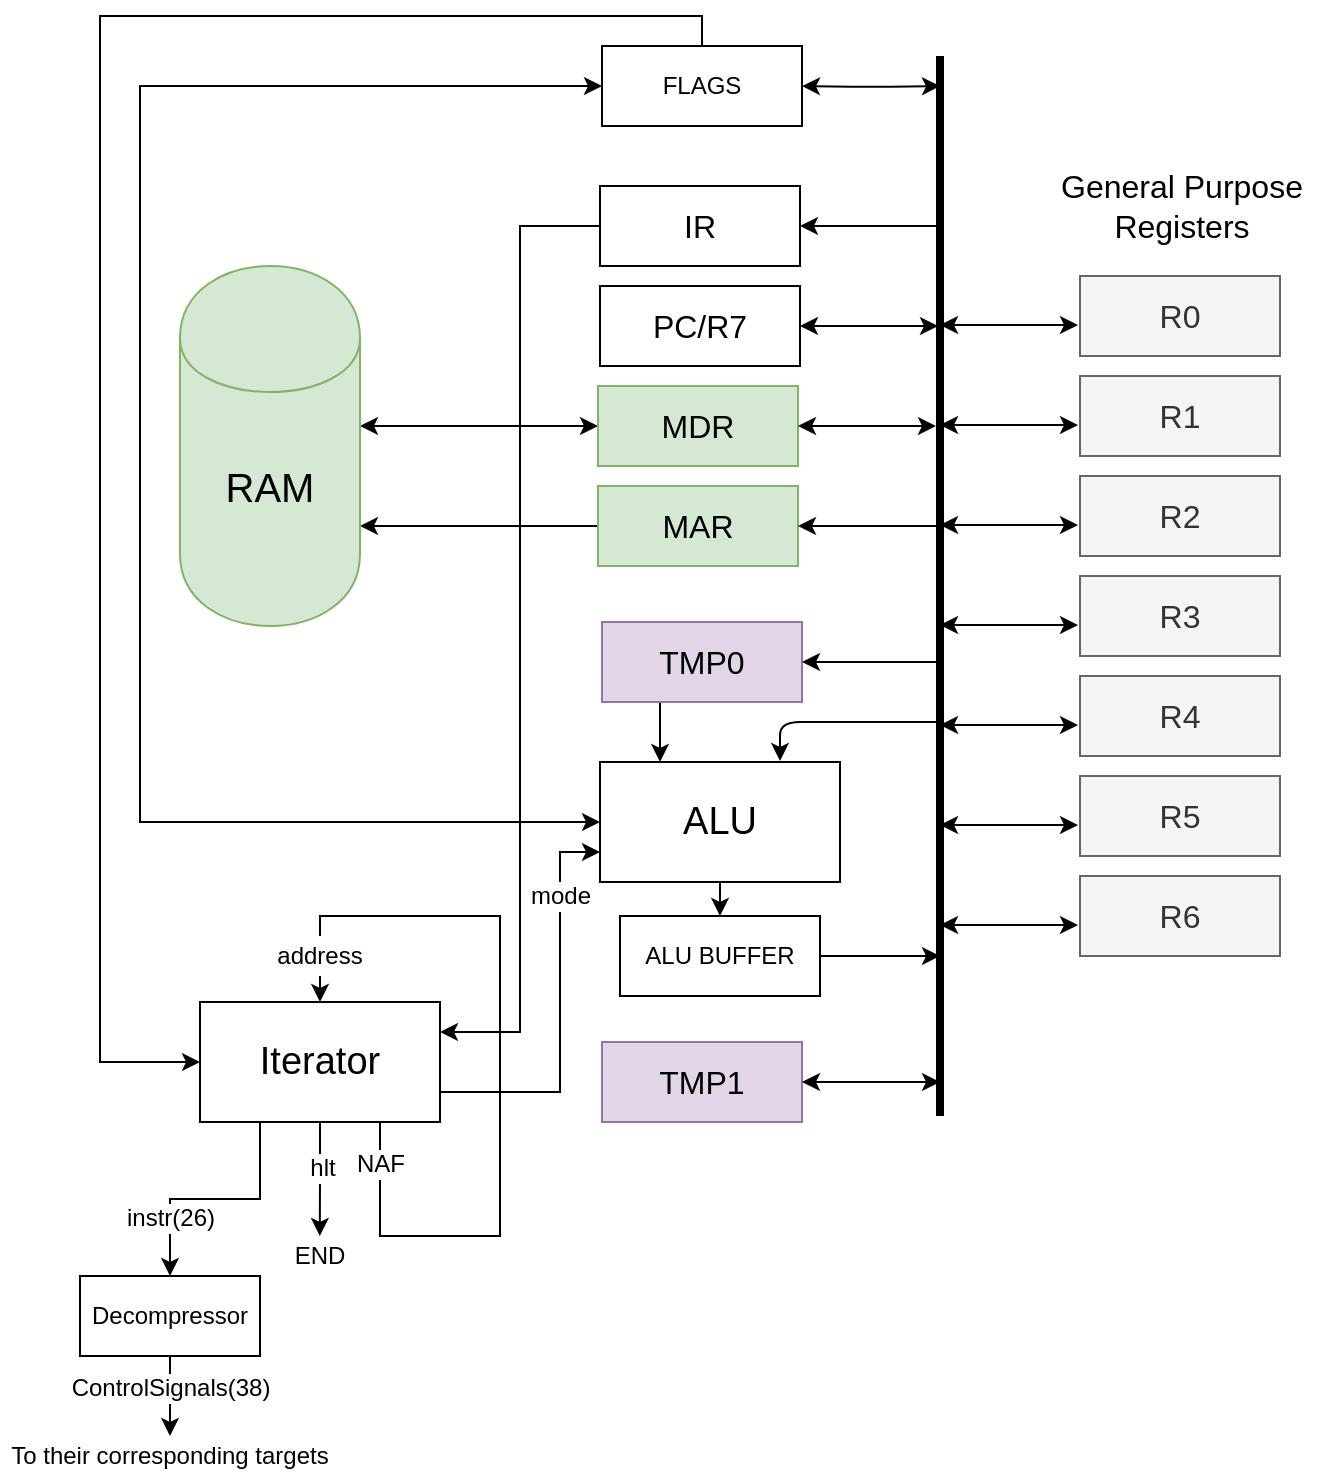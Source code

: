<mxfile version="12.3.2" type="device" pages="1"><diagram id="rEtOQVhriV5oF6DCWLlc" name="Page-1"><mxGraphModel dx="942" dy="700" grid="1" gridSize="10" guides="1" tooltips="1" connect="1" arrows="1" fold="1" page="1" pageScale="1" pageWidth="850" pageHeight="1100" math="0" shadow="0"><root><mxCell id="0"/><mxCell id="1" parent="0"/><mxCell id="8F-LLzKpFCXrzS5mq5PU-5" style="edgeStyle=orthogonalEdgeStyle;rounded=0;orthogonalLoop=1;jettySize=auto;html=1;exitX=0.5;exitY=1;exitDx=0;exitDy=0;entryX=0.25;entryY=0;entryDx=0;entryDy=0;" parent="1" source="8F-LLzKpFCXrzS5mq5PU-1" target="8F-LLzKpFCXrzS5mq5PU-4" edge="1"><mxGeometry relative="1" as="geometry"/></mxCell><mxCell id="8F-LLzKpFCXrzS5mq5PU-1" value="&lt;font style=&quot;font-size: 16px&quot;&gt;TMP0&lt;/font&gt;" style="rounded=0;whiteSpace=wrap;html=1;fillColor=#e1d5e7;strokeColor=#9673a6;" parent="1" vertex="1"><mxGeometry x="331" y="453" width="100" height="40" as="geometry"/></mxCell><mxCell id="8F-LLzKpFCXrzS5mq5PU-9" style="edgeStyle=orthogonalEdgeStyle;rounded=0;orthogonalLoop=1;jettySize=auto;html=1;exitX=0.5;exitY=1;exitDx=0;exitDy=0;entryX=0.5;entryY=0;entryDx=0;entryDy=0;" parent="1" source="8F-LLzKpFCXrzS5mq5PU-4" target="8F-LLzKpFCXrzS5mq5PU-8" edge="1"><mxGeometry relative="1" as="geometry"/></mxCell><mxCell id="8F-LLzKpFCXrzS5mq5PU-4" value="&lt;font style=&quot;font-size: 19px&quot;&gt;ALU&lt;/font&gt;" style="rounded=0;whiteSpace=wrap;html=1;" parent="1" vertex="1"><mxGeometry x="330" y="523" width="120" height="60" as="geometry"/></mxCell><mxCell id="8F-LLzKpFCXrzS5mq5PU-10" style="edgeStyle=orthogonalEdgeStyle;rounded=0;orthogonalLoop=1;jettySize=auto;html=1;exitX=1;exitY=0.5;exitDx=0;exitDy=0;" parent="1" source="8F-LLzKpFCXrzS5mq5PU-8" edge="1"><mxGeometry relative="1" as="geometry"><mxPoint x="500" y="620" as="targetPoint"/></mxGeometry></mxCell><mxCell id="8F-LLzKpFCXrzS5mq5PU-8" value="&lt;font&gt;&lt;font style=&quot;font-size: 12px&quot;&gt;ALU BUFFER&lt;/font&gt;&lt;br&gt;&lt;/font&gt;" style="rounded=0;whiteSpace=wrap;html=1;" parent="1" vertex="1"><mxGeometry x="340" y="600" width="100" height="40" as="geometry"/></mxCell><mxCell id="8F-LLzKpFCXrzS5mq5PU-13" value="" style="endArrow=none;html=1;strokeWidth=4;rounded=1;" parent="1" edge="1"><mxGeometry width="50" height="50" relative="1" as="geometry"><mxPoint x="500" y="700" as="sourcePoint"/><mxPoint x="500" y="170" as="targetPoint"/></mxGeometry></mxCell><mxCell id="8F-LLzKpFCXrzS5mq5PU-16" value="" style="endArrow=classic;html=1;strokeWidth=1;" parent="1" edge="1"><mxGeometry width="50" height="50" relative="1" as="geometry"><mxPoint x="500" y="503" as="sourcePoint"/><mxPoint x="420" y="522.5" as="targetPoint"/><Array as="points"><mxPoint x="420" y="503"/></Array></mxGeometry></mxCell><mxCell id="8F-LLzKpFCXrzS5mq5PU-17" value="" style="endArrow=classic;html=1;strokeWidth=1;entryX=1;entryY=0.5;entryDx=0;entryDy=0;" parent="1" target="8F-LLzKpFCXrzS5mq5PU-1" edge="1"><mxGeometry width="50" height="50" relative="1" as="geometry"><mxPoint x="500" y="473" as="sourcePoint"/><mxPoint x="550" y="423" as="targetPoint"/></mxGeometry></mxCell><mxCell id="8F-LLzKpFCXrzS5mq5PU-20" value="&lt;font style=&quot;font-size: 16px&quot;&gt;R6&lt;br&gt;&lt;/font&gt;" style="rounded=0;whiteSpace=wrap;html=1;fillColor=#f5f5f5;strokeColor=#666666;fontColor=#333333;" parent="1" vertex="1"><mxGeometry x="570" y="580" width="100" height="40" as="geometry"/></mxCell><mxCell id="8F-LLzKpFCXrzS5mq5PU-21" value="" style="endArrow=classic;startArrow=classic;html=1;" parent="1" edge="1"><mxGeometry width="50" height="50" relative="1" as="geometry"><mxPoint x="500" y="604.5" as="sourcePoint"/><mxPoint x="569" y="604.5" as="targetPoint"/></mxGeometry></mxCell><mxCell id="8F-LLzKpFCXrzS5mq5PU-22" value="&lt;font style=&quot;font-size: 16px&quot;&gt;R5&lt;br&gt;&lt;/font&gt;" style="rounded=0;whiteSpace=wrap;html=1;fillColor=#f5f5f5;strokeColor=#666666;fontColor=#333333;" parent="1" vertex="1"><mxGeometry x="570" y="530" width="100" height="40" as="geometry"/></mxCell><mxCell id="8F-LLzKpFCXrzS5mq5PU-23" value="" style="endArrow=classic;startArrow=classic;html=1;" parent="1" edge="1"><mxGeometry width="50" height="50" relative="1" as="geometry"><mxPoint x="500" y="554.5" as="sourcePoint"/><mxPoint x="569" y="554.5" as="targetPoint"/></mxGeometry></mxCell><mxCell id="8F-LLzKpFCXrzS5mq5PU-24" value="&lt;font style=&quot;font-size: 16px&quot;&gt;R4&lt;br&gt;&lt;/font&gt;" style="rounded=0;whiteSpace=wrap;html=1;fillColor=#f5f5f5;strokeColor=#666666;fontColor=#333333;" parent="1" vertex="1"><mxGeometry x="570" y="480" width="100" height="40" as="geometry"/></mxCell><mxCell id="8F-LLzKpFCXrzS5mq5PU-25" value="" style="endArrow=classic;startArrow=classic;html=1;" parent="1" edge="1"><mxGeometry width="50" height="50" relative="1" as="geometry"><mxPoint x="500" y="504.5" as="sourcePoint"/><mxPoint x="569" y="504.5" as="targetPoint"/></mxGeometry></mxCell><mxCell id="8F-LLzKpFCXrzS5mq5PU-26" value="&lt;font style=&quot;font-size: 16px&quot;&gt;R3&lt;br&gt;&lt;/font&gt;" style="rounded=0;whiteSpace=wrap;html=1;fillColor=#f5f5f5;strokeColor=#666666;fontColor=#333333;" parent="1" vertex="1"><mxGeometry x="570" y="430" width="100" height="40" as="geometry"/></mxCell><mxCell id="8F-LLzKpFCXrzS5mq5PU-27" value="" style="endArrow=classic;startArrow=classic;html=1;" parent="1" edge="1"><mxGeometry width="50" height="50" relative="1" as="geometry"><mxPoint x="500" y="454.5" as="sourcePoint"/><mxPoint x="569" y="454.5" as="targetPoint"/></mxGeometry></mxCell><mxCell id="8F-LLzKpFCXrzS5mq5PU-28" value="&lt;font style=&quot;font-size: 16px&quot;&gt;R2&lt;br&gt;&lt;/font&gt;" style="rounded=0;whiteSpace=wrap;html=1;fillColor=#f5f5f5;strokeColor=#666666;fontColor=#333333;" parent="1" vertex="1"><mxGeometry x="570" y="380" width="100" height="40" as="geometry"/></mxCell><mxCell id="8F-LLzKpFCXrzS5mq5PU-29" value="" style="endArrow=classic;startArrow=classic;html=1;" parent="1" edge="1"><mxGeometry width="50" height="50" relative="1" as="geometry"><mxPoint x="500" y="404.5" as="sourcePoint"/><mxPoint x="569" y="404.5" as="targetPoint"/></mxGeometry></mxCell><mxCell id="8F-LLzKpFCXrzS5mq5PU-30" value="&lt;font style=&quot;font-size: 16px&quot;&gt;R1&lt;br&gt;&lt;/font&gt;" style="rounded=0;whiteSpace=wrap;html=1;fillColor=#f5f5f5;strokeColor=#666666;fontColor=#333333;" parent="1" vertex="1"><mxGeometry x="570" y="330" width="100" height="40" as="geometry"/></mxCell><mxCell id="8F-LLzKpFCXrzS5mq5PU-31" value="" style="endArrow=classic;startArrow=classic;html=1;" parent="1" edge="1"><mxGeometry width="50" height="50" relative="1" as="geometry"><mxPoint x="500" y="354.5" as="sourcePoint"/><mxPoint x="569" y="354.5" as="targetPoint"/></mxGeometry></mxCell><mxCell id="8F-LLzKpFCXrzS5mq5PU-32" value="&lt;font style=&quot;font-size: 16px&quot;&gt;R0&lt;br&gt;&lt;/font&gt;" style="rounded=0;whiteSpace=wrap;html=1;fillColor=#f5f5f5;strokeColor=#666666;fontColor=#333333;" parent="1" vertex="1"><mxGeometry x="570" y="280" width="100" height="40" as="geometry"/></mxCell><mxCell id="8F-LLzKpFCXrzS5mq5PU-33" value="" style="endArrow=classic;startArrow=classic;html=1;" parent="1" edge="1"><mxGeometry width="50" height="50" relative="1" as="geometry"><mxPoint x="500" y="304.5" as="sourcePoint"/><mxPoint x="569" y="304.5" as="targetPoint"/></mxGeometry></mxCell><mxCell id="8F-LLzKpFCXrzS5mq5PU-34" value="&lt;font style=&quot;font-size: 16px&quot;&gt;PC/R7&lt;br&gt;&lt;/font&gt;" style="rounded=0;whiteSpace=wrap;html=1;" parent="1" vertex="1"><mxGeometry x="330" y="285" width="100" height="40" as="geometry"/></mxCell><mxCell id="8F-LLzKpFCXrzS5mq5PU-35" value="" style="endArrow=classic;startArrow=classic;html=1;" parent="1" edge="1"><mxGeometry width="50" height="50" relative="1" as="geometry"><mxPoint x="430.0" y="305" as="sourcePoint"/><mxPoint x="499" y="305" as="targetPoint"/></mxGeometry></mxCell><mxCell id="ZQMTjfCkhtaEV4nV-abT-2" style="edgeStyle=orthogonalEdgeStyle;rounded=0;orthogonalLoop=1;jettySize=auto;html=1;exitX=0;exitY=0.5;exitDx=0;exitDy=0;startArrow=classic;startFill=1;" parent="1" source="8F-LLzKpFCXrzS5mq5PU-36" edge="1"><mxGeometry relative="1" as="geometry"><mxPoint x="210" y="355" as="targetPoint"/></mxGeometry></mxCell><mxCell id="8F-LLzKpFCXrzS5mq5PU-36" value="&lt;font style=&quot;font-size: 16px&quot;&gt;MDR&lt;br&gt;&lt;/font&gt;" style="rounded=0;whiteSpace=wrap;html=1;fillColor=#d5e8d4;strokeColor=#82b366;" parent="1" vertex="1"><mxGeometry x="329" y="335" width="100" height="40" as="geometry"/></mxCell><mxCell id="8F-LLzKpFCXrzS5mq5PU-37" value="" style="endArrow=classic;startArrow=classic;html=1;endFill=1;" parent="1" edge="1"><mxGeometry width="50" height="50" relative="1" as="geometry"><mxPoint x="429.0" y="355" as="sourcePoint"/><mxPoint x="498" y="355" as="targetPoint"/></mxGeometry></mxCell><mxCell id="ZQMTjfCkhtaEV4nV-abT-3" style="edgeStyle=orthogonalEdgeStyle;rounded=0;orthogonalLoop=1;jettySize=auto;html=1;exitX=0;exitY=0.5;exitDx=0;exitDy=0;startArrow=none;startFill=0;entryX=1;entryY=0.722;entryDx=0;entryDy=0;entryPerimeter=0;endArrow=classic;endFill=1;" parent="1" source="8F-LLzKpFCXrzS5mq5PU-38" target="8F-LLzKpFCXrzS5mq5PU-53" edge="1"><mxGeometry relative="1" as="geometry"><mxPoint x="220" y="405" as="targetPoint"/></mxGeometry></mxCell><mxCell id="8F-LLzKpFCXrzS5mq5PU-38" value="&lt;font style=&quot;font-size: 16px&quot;&gt;MAR&lt;br&gt;&lt;/font&gt;" style="rounded=0;whiteSpace=wrap;html=1;fillColor=#d5e8d4;strokeColor=#82b366;" parent="1" vertex="1"><mxGeometry x="329" y="385" width="100" height="40" as="geometry"/></mxCell><mxCell id="8F-LLzKpFCXrzS5mq5PU-39" value="" style="endArrow=none;startArrow=classic;html=1;endFill=0;" parent="1" edge="1"><mxGeometry width="50" height="50" relative="1" as="geometry"><mxPoint x="429.0" y="405" as="sourcePoint"/><mxPoint x="498" y="405" as="targetPoint"/></mxGeometry></mxCell><mxCell id="fu1l0J8blERnomOIHEV_-3" style="edgeStyle=orthogonalEdgeStyle;rounded=0;orthogonalLoop=1;jettySize=auto;html=1;entryX=1;entryY=0.25;entryDx=0;entryDy=0;" parent="1" source="8F-LLzKpFCXrzS5mq5PU-41" target="fu1l0J8blERnomOIHEV_-2" edge="1"><mxGeometry relative="1" as="geometry"><mxPoint x="290" y="673" as="targetPoint"/></mxGeometry></mxCell><mxCell id="8F-LLzKpFCXrzS5mq5PU-41" value="&lt;font style=&quot;font-size: 16px&quot;&gt;IR&lt;br&gt;&lt;/font&gt;" style="rounded=0;whiteSpace=wrap;html=1;" parent="1" vertex="1"><mxGeometry x="330" y="235" width="100" height="40" as="geometry"/></mxCell><mxCell id="8F-LLzKpFCXrzS5mq5PU-42" value="" style="endArrow=none;startArrow=classic;html=1;endFill=0;" parent="1" edge="1"><mxGeometry width="50" height="50" relative="1" as="geometry"><mxPoint x="430.0" y="255" as="sourcePoint"/><mxPoint x="499" y="255" as="targetPoint"/></mxGeometry></mxCell><mxCell id="8F-LLzKpFCXrzS5mq5PU-60" style="edgeStyle=orthogonalEdgeStyle;rounded=1;orthogonalLoop=1;jettySize=auto;html=1;entryX=1;entryY=0.5;entryDx=0;entryDy=0;startArrow=classic;startFill=1;endArrow=classic;endFill=1;strokeColor=#000000;strokeWidth=1;" parent="1" target="8F-LLzKpFCXrzS5mq5PU-59" edge="1"><mxGeometry relative="1" as="geometry"><mxPoint x="500" y="185" as="sourcePoint"/></mxGeometry></mxCell><mxCell id="8F-LLzKpFCXrzS5mq5PU-48" value="&lt;font style=&quot;font-size: 16px&quot;&gt;General Purpose Registers&lt;/font&gt;" style="text;html=1;align=center;verticalAlign=middle;whiteSpace=wrap;rounded=0;shadow=0;glass=0;comic=0;rotation=0;" parent="1" vertex="1"><mxGeometry x="544" y="220" width="154" height="50" as="geometry"/></mxCell><mxCell id="8F-LLzKpFCXrzS5mq5PU-51" value="&lt;font style=&quot;font-size: 16px&quot;&gt;TMP1&lt;br&gt;&lt;/font&gt;" style="rounded=0;whiteSpace=wrap;html=1;fillColor=#e1d5e7;strokeColor=#9673a6;" parent="1" vertex="1"><mxGeometry x="331" y="663" width="100" height="40" as="geometry"/></mxCell><mxCell id="8F-LLzKpFCXrzS5mq5PU-52" value="" style="endArrow=classic;startArrow=classic;html=1;" parent="1" edge="1"><mxGeometry width="50" height="50" relative="1" as="geometry"><mxPoint x="431.0" y="683" as="sourcePoint"/><mxPoint x="500" y="683" as="targetPoint"/></mxGeometry></mxCell><mxCell id="8F-LLzKpFCXrzS5mq5PU-53" value="&lt;font style=&quot;font-size: 20px&quot;&gt;RAM&lt;/font&gt;" style="shape=cylinder;whiteSpace=wrap;html=1;boundedLbl=1;backgroundOutline=1;rounded=0;shadow=0;glass=0;comic=0;strokeColor=#82b366;fillColor=#d5e8d4;" parent="1" vertex="1"><mxGeometry x="120" y="275" width="90" height="180" as="geometry"/></mxCell><mxCell id="ZQMTjfCkhtaEV4nV-abT-1" style="edgeStyle=orthogonalEdgeStyle;rounded=0;orthogonalLoop=1;jettySize=auto;html=1;entryX=0;entryY=0.5;entryDx=0;entryDy=0;startArrow=classic;startFill=1;" parent="1" source="8F-LLzKpFCXrzS5mq5PU-59" target="8F-LLzKpFCXrzS5mq5PU-4" edge="1"><mxGeometry relative="1" as="geometry"><mxPoint x="60" y="540" as="targetPoint"/><Array as="points"><mxPoint x="100" y="185"/><mxPoint x="100" y="553"/></Array></mxGeometry></mxCell><mxCell id="fu1l0J8blERnomOIHEV_-5" style="edgeStyle=orthogonalEdgeStyle;rounded=0;orthogonalLoop=1;jettySize=auto;html=1;entryX=0;entryY=0.5;entryDx=0;entryDy=0;" parent="1" source="8F-LLzKpFCXrzS5mq5PU-59" target="fu1l0J8blERnomOIHEV_-2" edge="1"><mxGeometry relative="1" as="geometry"><mxPoint x="60" y="570" as="targetPoint"/><Array as="points"><mxPoint x="381" y="150"/><mxPoint x="80" y="150"/><mxPoint x="80" y="673"/></Array></mxGeometry></mxCell><mxCell id="8F-LLzKpFCXrzS5mq5PU-59" value="FLAGS" style="rounded=0;whiteSpace=wrap;html=1;" parent="1" vertex="1"><mxGeometry x="331" y="165" width="100" height="40" as="geometry"/></mxCell><mxCell id="fu1l0J8blERnomOIHEV_-6" style="edgeStyle=orthogonalEdgeStyle;rounded=0;orthogonalLoop=1;jettySize=auto;html=1;exitX=0.75;exitY=1;exitDx=0;exitDy=0;entryX=0.5;entryY=0;entryDx=0;entryDy=0;" parent="1" source="fu1l0J8blERnomOIHEV_-2" target="fu1l0J8blERnomOIHEV_-2" edge="1"><mxGeometry relative="1" as="geometry"><mxPoint x="280" y="600" as="targetPoint"/><Array as="points"><mxPoint x="220" y="760"/><mxPoint x="280" y="760"/><mxPoint x="280" y="600"/><mxPoint x="190" y="600"/></Array></mxGeometry></mxCell><mxCell id="fu1l0J8blERnomOIHEV_-7" value="NAF" style="text;html=1;align=center;verticalAlign=middle;resizable=0;points=[];;labelBackgroundColor=#ffffff;" parent="fu1l0J8blERnomOIHEV_-6" vertex="1" connectable="0"><mxGeometry x="0.003" y="8" relative="1" as="geometry"><mxPoint x="-52" y="52" as="offset"/></mxGeometry></mxCell><mxCell id="fu1l0J8blERnomOIHEV_-8" style="edgeStyle=orthogonalEdgeStyle;rounded=0;orthogonalLoop=1;jettySize=auto;html=1;exitX=0.5;exitY=1;exitDx=0;exitDy=0;" parent="1" source="fu1l0J8blERnomOIHEV_-2" target="fu1l0J8blERnomOIHEV_-20" edge="1"><mxGeometry relative="1" as="geometry"><mxPoint x="189.944" y="760" as="targetPoint"/></mxGeometry></mxCell><mxCell id="fu1l0J8blERnomOIHEV_-9" value="hlt" style="text;html=1;align=center;verticalAlign=middle;resizable=0;points=[];;labelBackgroundColor=#ffffff;" parent="fu1l0J8blERnomOIHEV_-8" vertex="1" connectable="0"><mxGeometry x="-0.211" y="1" relative="1" as="geometry"><mxPoint as="offset"/></mxGeometry></mxCell><mxCell id="fu1l0J8blERnomOIHEV_-10" style="edgeStyle=orthogonalEdgeStyle;rounded=0;orthogonalLoop=1;jettySize=auto;html=1;exitX=0.25;exitY=1;exitDx=0;exitDy=0;entryX=0.5;entryY=0;entryDx=0;entryDy=0;" parent="1" source="fu1l0J8blERnomOIHEV_-2" target="fu1l0J8blERnomOIHEV_-14" edge="1"><mxGeometry relative="1" as="geometry"><mxPoint x="159.944" y="760" as="targetPoint"/></mxGeometry></mxCell><mxCell id="fu1l0J8blERnomOIHEV_-11" value="instr(26)" style="text;html=1;align=center;verticalAlign=middle;resizable=0;points=[];;labelBackgroundColor=#ffffff;" parent="fu1l0J8blERnomOIHEV_-10" vertex="1" connectable="0"><mxGeometry x="-0.25" y="-1" relative="1" as="geometry"><mxPoint x="-37.5" y="10" as="offset"/></mxGeometry></mxCell><mxCell id="-aCmA9Kr6-iX4Psf3RO1-1" style="edgeStyle=orthogonalEdgeStyle;rounded=0;orthogonalLoop=1;jettySize=auto;html=1;exitX=1;exitY=0.75;exitDx=0;exitDy=0;entryX=0;entryY=0.75;entryDx=0;entryDy=0;" edge="1" parent="1" source="fu1l0J8blERnomOIHEV_-2" target="8F-LLzKpFCXrzS5mq5PU-4"><mxGeometry relative="1" as="geometry"><Array as="points"><mxPoint x="310" y="688"/><mxPoint x="310" y="568"/></Array></mxGeometry></mxCell><mxCell id="-aCmA9Kr6-iX4Psf3RO1-2" value="mode" style="text;html=1;align=center;verticalAlign=middle;resizable=0;points=[];;labelBackgroundColor=#ffffff;" vertex="1" connectable="0" parent="-aCmA9Kr6-iX4Psf3RO1-1"><mxGeometry x="0.51" y="2" relative="1" as="geometry"><mxPoint x="2" y="-7" as="offset"/></mxGeometry></mxCell><mxCell id="fu1l0J8blERnomOIHEV_-2" value="&lt;font style=&quot;font-size: 19px&quot;&gt;Iterator&lt;/font&gt;" style="rounded=0;whiteSpace=wrap;html=1;" parent="1" vertex="1"><mxGeometry x="130" y="643" width="120" height="60" as="geometry"/></mxCell><mxCell id="fu1l0J8blERnomOIHEV_-12" value="address" style="text;html=1;strokeColor=none;fillColor=#ffffff;align=center;verticalAlign=middle;whiteSpace=wrap;rounded=0;" parent="1" vertex="1"><mxGeometry x="170" y="610" width="40" height="20" as="geometry"/></mxCell><mxCell id="fu1l0J8blERnomOIHEV_-15" style="edgeStyle=orthogonalEdgeStyle;rounded=0;orthogonalLoop=1;jettySize=auto;html=1;endSize=6;entryX=0.5;entryY=0;entryDx=0;entryDy=0;" parent="1" source="fu1l0J8blERnomOIHEV_-14" target="fu1l0J8blERnomOIHEV_-17" edge="1"><mxGeometry relative="1" as="geometry"><mxPoint x="115" y="870" as="targetPoint"/></mxGeometry></mxCell><mxCell id="fu1l0J8blERnomOIHEV_-16" value="ControlSignals(38)" style="text;html=1;align=center;verticalAlign=middle;resizable=0;points=[];;labelBackgroundColor=#ffffff;" parent="fu1l0J8blERnomOIHEV_-15" vertex="1" connectable="0"><mxGeometry x="-0.24" y="-1" relative="1" as="geometry"><mxPoint x="1" y="1" as="offset"/></mxGeometry></mxCell><mxCell id="fu1l0J8blERnomOIHEV_-14" value="Decompressor" style="rounded=0;whiteSpace=wrap;html=1;glass=0;fillColor=#ffffff;" parent="1" vertex="1"><mxGeometry x="70" y="780" width="90" height="40" as="geometry"/></mxCell><mxCell id="fu1l0J8blERnomOIHEV_-17" value="To their corresponding targets" style="text;html=1;strokeColor=none;fillColor=none;align=center;verticalAlign=middle;whiteSpace=wrap;rounded=0;glass=0;" parent="1" vertex="1"><mxGeometry x="30" y="860" width="170" height="20" as="geometry"/></mxCell><mxCell id="fu1l0J8blERnomOIHEV_-20" value="END" style="text;html=1;strokeColor=none;fillColor=none;align=center;verticalAlign=middle;whiteSpace=wrap;rounded=0;" parent="1" vertex="1"><mxGeometry x="169.944" y="760" width="40" height="20" as="geometry"/></mxCell></root></mxGraphModel></diagram></mxfile>